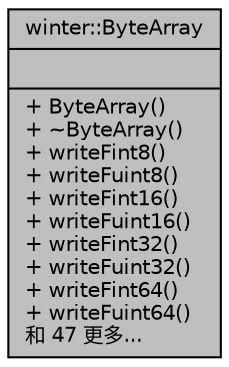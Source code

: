 digraph "winter::ByteArray"
{
 // LATEX_PDF_SIZE
  edge [fontname="Helvetica",fontsize="10",labelfontname="Helvetica",labelfontsize="10"];
  node [fontname="Helvetica",fontsize="10",shape=record];
  Node1 [label="{winter::ByteArray\n||+ ByteArray()\l+ ~ByteArray()\l+ writeFint8()\l+ writeFuint8()\l+ writeFint16()\l+ writeFuint16()\l+ writeFint32()\l+ writeFuint32()\l+ writeFint64()\l+ writeFuint64()\l和 47 更多...\l}",height=0.2,width=0.4,color="black", fillcolor="grey75", style="filled", fontcolor="black",tooltip="二进制数组,提供基础类型的序列化,反序列化功能"];
}
